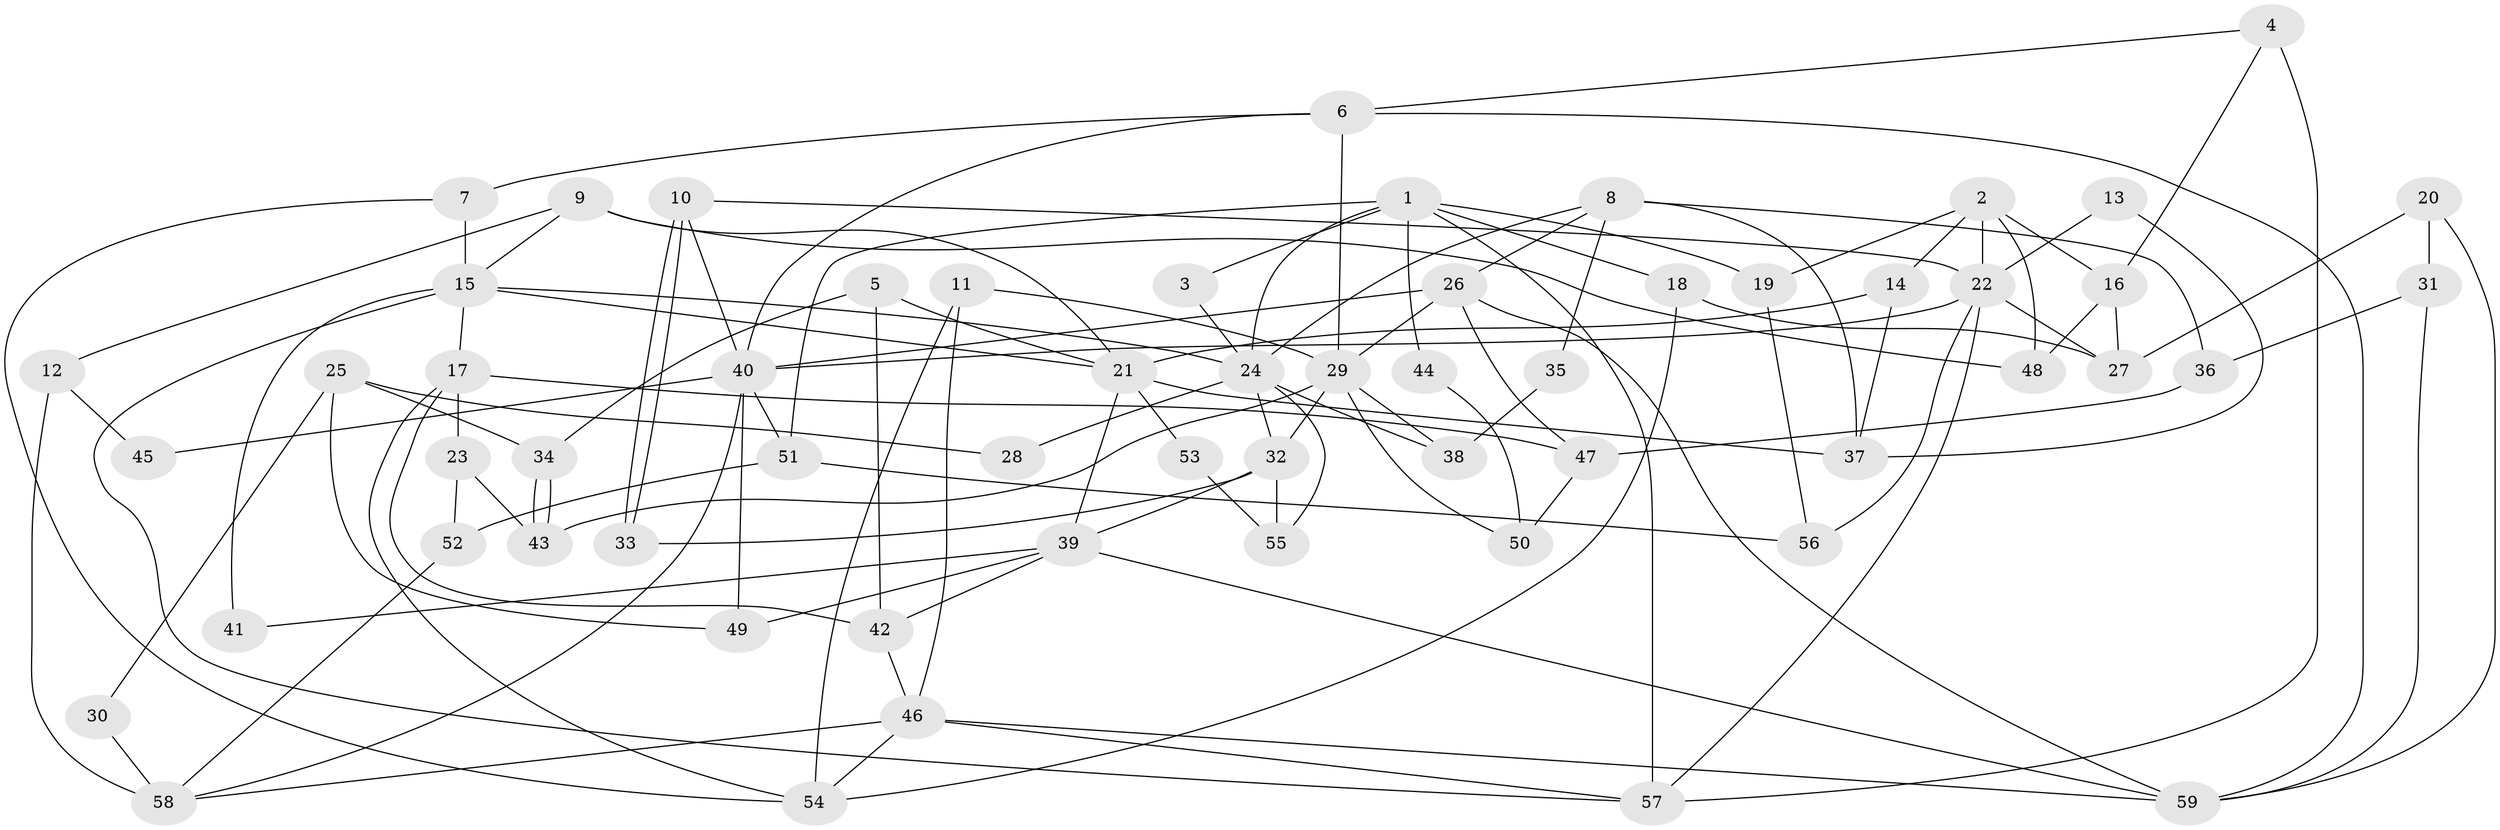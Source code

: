 // coarse degree distribution, {8: 0.2222222222222222, 2: 0.08333333333333333, 3: 0.2777777777777778, 4: 0.16666666666666666, 6: 0.08333333333333333, 9: 0.027777777777777776, 5: 0.1388888888888889}
// Generated by graph-tools (version 1.1) at 2025/52/02/27/25 19:52:05]
// undirected, 59 vertices, 118 edges
graph export_dot {
graph [start="1"]
  node [color=gray90,style=filled];
  1;
  2;
  3;
  4;
  5;
  6;
  7;
  8;
  9;
  10;
  11;
  12;
  13;
  14;
  15;
  16;
  17;
  18;
  19;
  20;
  21;
  22;
  23;
  24;
  25;
  26;
  27;
  28;
  29;
  30;
  31;
  32;
  33;
  34;
  35;
  36;
  37;
  38;
  39;
  40;
  41;
  42;
  43;
  44;
  45;
  46;
  47;
  48;
  49;
  50;
  51;
  52;
  53;
  54;
  55;
  56;
  57;
  58;
  59;
  1 -- 57;
  1 -- 24;
  1 -- 3;
  1 -- 18;
  1 -- 19;
  1 -- 44;
  1 -- 51;
  2 -- 22;
  2 -- 19;
  2 -- 14;
  2 -- 16;
  2 -- 48;
  3 -- 24;
  4 -- 6;
  4 -- 16;
  4 -- 57;
  5 -- 42;
  5 -- 21;
  5 -- 34;
  6 -- 29;
  6 -- 59;
  6 -- 7;
  6 -- 40;
  7 -- 54;
  7 -- 15;
  8 -- 26;
  8 -- 24;
  8 -- 35;
  8 -- 36;
  8 -- 37;
  9 -- 15;
  9 -- 48;
  9 -- 12;
  9 -- 21;
  10 -- 33;
  10 -- 33;
  10 -- 22;
  10 -- 40;
  11 -- 46;
  11 -- 54;
  11 -- 29;
  12 -- 58;
  12 -- 45;
  13 -- 37;
  13 -- 22;
  14 -- 21;
  14 -- 37;
  15 -- 21;
  15 -- 17;
  15 -- 24;
  15 -- 41;
  15 -- 57;
  16 -- 27;
  16 -- 48;
  17 -- 23;
  17 -- 42;
  17 -- 47;
  17 -- 54;
  18 -- 54;
  18 -- 27;
  19 -- 56;
  20 -- 27;
  20 -- 59;
  20 -- 31;
  21 -- 37;
  21 -- 39;
  21 -- 53;
  22 -- 57;
  22 -- 40;
  22 -- 27;
  22 -- 56;
  23 -- 52;
  23 -- 43;
  24 -- 32;
  24 -- 28;
  24 -- 38;
  24 -- 55;
  25 -- 34;
  25 -- 49;
  25 -- 28;
  25 -- 30;
  26 -- 40;
  26 -- 47;
  26 -- 29;
  26 -- 59;
  29 -- 32;
  29 -- 38;
  29 -- 43;
  29 -- 50;
  30 -- 58;
  31 -- 59;
  31 -- 36;
  32 -- 39;
  32 -- 33;
  32 -- 55;
  34 -- 43;
  34 -- 43;
  35 -- 38;
  36 -- 47;
  39 -- 42;
  39 -- 41;
  39 -- 49;
  39 -- 59;
  40 -- 45;
  40 -- 49;
  40 -- 51;
  40 -- 58;
  42 -- 46;
  44 -- 50;
  46 -- 59;
  46 -- 57;
  46 -- 54;
  46 -- 58;
  47 -- 50;
  51 -- 52;
  51 -- 56;
  52 -- 58;
  53 -- 55;
}
